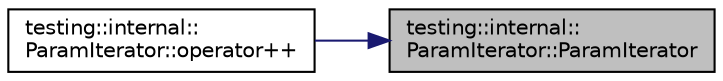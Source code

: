 digraph "testing::internal::ParamIterator::ParamIterator"
{
 // LATEX_PDF_SIZE
  bgcolor="transparent";
  edge [fontname="Helvetica",fontsize="10",labelfontname="Helvetica",labelfontsize="10"];
  node [fontname="Helvetica",fontsize="10",shape=record];
  rankdir="RL";
  Node1 [label="testing::internal::\lParamIterator::ParamIterator",height=0.2,width=0.4,color="black", fillcolor="grey75", style="filled", fontcolor="black",tooltip=" "];
  Node1 -> Node2 [dir="back",color="midnightblue",fontsize="10",style="solid",fontname="Helvetica"];
  Node2 [label="testing::internal::\lParamIterator::operator++",height=0.2,width=0.4,color="black",URL="$classtesting_1_1internal_1_1ParamIterator.html#af51e17827dd54977165937550c0fb030",tooltip=" "];
}
